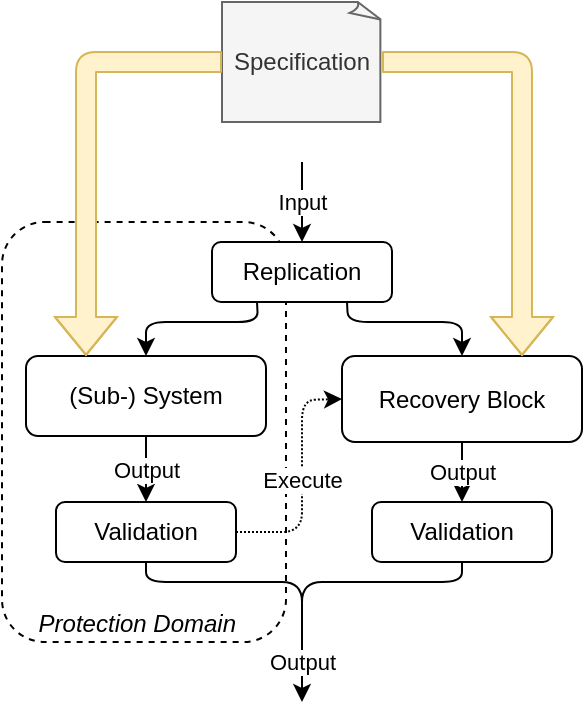 <mxfile version="13.0.8" type="device"><diagram id="EqiCwNuv-qaUuaosBsh-" name="Page-1"><mxGraphModel dx="786" dy="442" grid="1" gridSize="10" guides="1" tooltips="1" connect="1" arrows="1" fold="1" page="1" pageScale="1" pageWidth="827" pageHeight="1169" math="0" shadow="0"><root><mxCell id="0"/><mxCell id="1" parent="0"/><mxCell id="aWIuD7GXIIAoF4q3SQuu-4" value="&lt;i&gt;Protection Domain &amp;nbsp;&lt;/i&gt;" style="rounded=1;whiteSpace=wrap;html=1;dashed=1;align=center;verticalAlign=bottom;" parent="1" vertex="1"><mxGeometry x="210" y="220" width="142" height="210" as="geometry"/></mxCell><mxCell id="aWIuD7GXIIAoF4q3SQuu-1" value="(Sub-) System" style="rounded=1;whiteSpace=wrap;html=1;" parent="1" vertex="1"><mxGeometry x="222" y="287" width="120" height="40" as="geometry"/></mxCell><mxCell id="aWIuD7GXIIAoF4q3SQuu-2" value="Recovery Block" style="rounded=1;whiteSpace=wrap;html=1;" parent="1" vertex="1"><mxGeometry x="380" y="287" width="120" height="43" as="geometry"/></mxCell><mxCell id="aWIuD7GXIIAoF4q3SQuu-5" value="Validation" style="rounded=1;whiteSpace=wrap;html=1;" parent="1" vertex="1"><mxGeometry x="237" y="360" width="90" height="30" as="geometry"/></mxCell><mxCell id="aWIuD7GXIIAoF4q3SQuu-8" value="Output" style="endArrow=classic;html=1;entryX=0.5;entryY=0;entryDx=0;entryDy=0;exitX=0.5;exitY=1;exitDx=0;exitDy=0;" parent="1" source="aWIuD7GXIIAoF4q3SQuu-1" target="aWIuD7GXIIAoF4q3SQuu-5" edge="1"><mxGeometry width="50" height="50" relative="1" as="geometry"><mxPoint x="369" y="370" as="sourcePoint"/><mxPoint x="335.5" y="360" as="targetPoint"/><Array as="points"/></mxGeometry></mxCell><mxCell id="aWIuD7GXIIAoF4q3SQuu-10" value="Output" style="endArrow=classic;html=1;entryX=0.5;entryY=0;entryDx=0;entryDy=0;exitX=0.5;exitY=1;exitDx=0;exitDy=0;" parent="1" source="aWIuD7GXIIAoF4q3SQuu-2" target="0_UcnS-TY629_vHTYdcE-1" edge="1"><mxGeometry width="50" height="50" relative="1" as="geometry"><mxPoint x="369" y="370" as="sourcePoint"/><mxPoint x="380.5" y="360" as="targetPoint"/><Array as="points"/></mxGeometry></mxCell><mxCell id="aWIuD7GXIIAoF4q3SQuu-14" value="" style="endArrow=classic;html=1;entryX=0.5;entryY=0;entryDx=0;entryDy=0;exitX=0.25;exitY=1;exitDx=0;exitDy=0;" parent="1" target="aWIuD7GXIIAoF4q3SQuu-1" edge="1" source="C9F7coCbSa3bKxfFu0NT-1"><mxGeometry width="50" height="50" relative="1" as="geometry"><mxPoint x="360" y="240" as="sourcePoint"/><mxPoint x="419" y="320" as="targetPoint"/><Array as="points"><mxPoint x="338" y="270"/><mxPoint x="282" y="270"/></Array></mxGeometry></mxCell><mxCell id="aWIuD7GXIIAoF4q3SQuu-15" value="" style="endArrow=classic;html=1;entryX=0.5;entryY=0;entryDx=0;entryDy=0;exitX=0.75;exitY=1;exitDx=0;exitDy=0;" parent="1" target="aWIuD7GXIIAoF4q3SQuu-2" edge="1" source="C9F7coCbSa3bKxfFu0NT-1"><mxGeometry width="50" height="50" relative="1" as="geometry"><mxPoint x="360" y="250" as="sourcePoint"/><mxPoint x="419" y="320" as="targetPoint"/><Array as="points"><mxPoint x="383" y="270"/><mxPoint x="440" y="270"/></Array></mxGeometry></mxCell><mxCell id="aWIuD7GXIIAoF4q3SQuu-16" value="" style="endArrow=none;html=1;exitX=0.5;exitY=1;exitDx=0;exitDy=0;endFill=0;" parent="1" source="aWIuD7GXIIAoF4q3SQuu-5" edge="1"><mxGeometry width="50" height="50" relative="1" as="geometry"><mxPoint x="370" y="380" as="sourcePoint"/><mxPoint x="360" y="420" as="targetPoint"/><Array as="points"><mxPoint x="282" y="400"/><mxPoint x="360" y="400"/></Array></mxGeometry></mxCell><mxCell id="aWIuD7GXIIAoF4q3SQuu-17" value="Input" style="endArrow=classic;html=1;endFill=1;entryX=0.5;entryY=0;entryDx=0;entryDy=0;" parent="1" edge="1" target="C9F7coCbSa3bKxfFu0NT-1"><mxGeometry width="50" height="50" relative="1" as="geometry"><mxPoint x="360" y="190" as="sourcePoint"/><mxPoint x="560" y="220" as="targetPoint"/></mxGeometry></mxCell><mxCell id="aWIuD7GXIIAoF4q3SQuu-20" value="Output" style="endArrow=classic;html=1;exitX=0.5;exitY=1;exitDx=0;exitDy=0;" parent="1" edge="1"><mxGeometry width="50" height="50" relative="1" as="geometry"><mxPoint x="360" y="420" as="sourcePoint"/><mxPoint x="360" y="460" as="targetPoint"/></mxGeometry></mxCell><mxCell id="o_xYtZFEB9AeZF13xgLe-1" value="Specification" style="whiteSpace=wrap;html=1;shape=mxgraph.basic.document;fillColor=#f5f5f5;strokeColor=#666666;fontColor=#333333;" parent="1" vertex="1"><mxGeometry x="320" y="110" width="80" height="60" as="geometry"/></mxCell><mxCell id="o_xYtZFEB9AeZF13xgLe-2" value="" style="shape=flexArrow;endArrow=classic;html=1;fillColor=#fff2cc;strokeColor=#d6b656;entryX=0.75;entryY=0;entryDx=0;entryDy=0;exitX=1;exitY=0.5;exitDx=0;exitDy=0;exitPerimeter=0;" parent="1" source="o_xYtZFEB9AeZF13xgLe-1" target="aWIuD7GXIIAoF4q3SQuu-2" edge="1"><mxGeometry width="50" height="50" relative="1" as="geometry"><mxPoint x="360" y="150" as="sourcePoint"/><mxPoint x="430" y="220" as="targetPoint"/><Array as="points"><mxPoint x="470" y="140"/></Array></mxGeometry></mxCell><mxCell id="o_xYtZFEB9AeZF13xgLe-3" value="" style="shape=flexArrow;endArrow=classic;html=1;exitX=0;exitY=0.5;exitDx=0;exitDy=0;exitPerimeter=0;fillColor=#fff2cc;strokeColor=#d6b656;entryX=0.25;entryY=0;entryDx=0;entryDy=0;" parent="1" source="o_xYtZFEB9AeZF13xgLe-1" target="aWIuD7GXIIAoF4q3SQuu-1" edge="1"><mxGeometry width="50" height="50" relative="1" as="geometry"><mxPoint x="360" y="150" as="sourcePoint"/><mxPoint x="290" y="220" as="targetPoint"/><Array as="points"><mxPoint x="252" y="140"/></Array></mxGeometry></mxCell><mxCell id="0_UcnS-TY629_vHTYdcE-1" value="Validation" style="rounded=1;whiteSpace=wrap;html=1;" parent="1" vertex="1"><mxGeometry x="395" y="360" width="90" height="30" as="geometry"/></mxCell><mxCell id="0_UcnS-TY629_vHTYdcE-2" value="" style="endArrow=none;html=1;entryX=0.5;entryY=1;entryDx=0;entryDy=0;" parent="1" target="0_UcnS-TY629_vHTYdcE-1" edge="1"><mxGeometry width="50" height="50" relative="1" as="geometry"><mxPoint x="360" y="430" as="sourcePoint"/><mxPoint x="430" y="320" as="targetPoint"/><Array as="points"><mxPoint x="360" y="400"/><mxPoint x="440" y="400"/></Array></mxGeometry></mxCell><mxCell id="0_UcnS-TY629_vHTYdcE-3" value="Execute" style="endArrow=classic;html=1;entryX=0;entryY=0.5;entryDx=0;entryDy=0;exitX=1;exitY=0.5;exitDx=0;exitDy=0;dashed=1;dashPattern=1 1;" parent="1" source="aWIuD7GXIIAoF4q3SQuu-5" target="aWIuD7GXIIAoF4q3SQuu-2" edge="1"><mxGeometry width="50" height="50" relative="1" as="geometry"><mxPoint x="380" y="370" as="sourcePoint"/><mxPoint x="430" y="320" as="targetPoint"/><Array as="points"><mxPoint x="360" y="375"/><mxPoint x="360" y="309"/></Array></mxGeometry></mxCell><mxCell id="C9F7coCbSa3bKxfFu0NT-1" value="Replication" style="rounded=1;whiteSpace=wrap;html=1;" vertex="1" parent="1"><mxGeometry x="315" y="230" width="90" height="30" as="geometry"/></mxCell></root></mxGraphModel></diagram></mxfile>